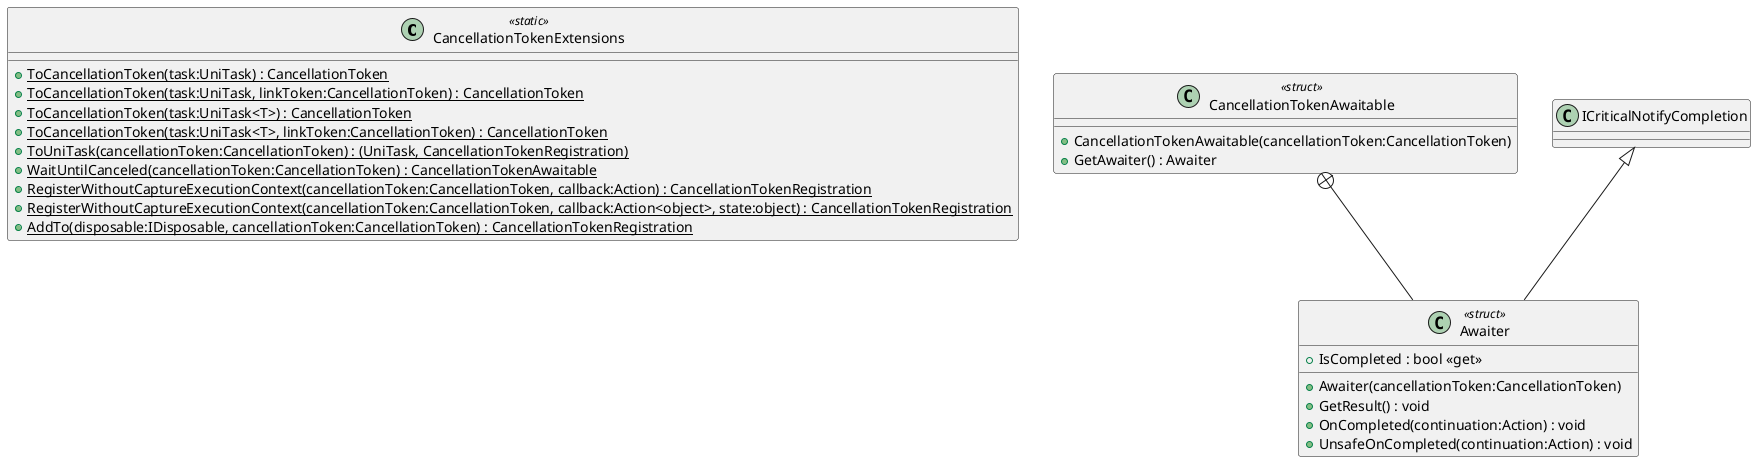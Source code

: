 @startuml
class CancellationTokenExtensions <<static>> {
    + {static} ToCancellationToken(task:UniTask) : CancellationToken
    + {static} ToCancellationToken(task:UniTask, linkToken:CancellationToken) : CancellationToken
    + {static} ToCancellationToken(task:UniTask<T>) : CancellationToken
    + {static} ToCancellationToken(task:UniTask<T>, linkToken:CancellationToken) : CancellationToken
    + {static} ToUniTask(cancellationToken:CancellationToken) : (UniTask, CancellationTokenRegistration)
    + {static} WaitUntilCanceled(cancellationToken:CancellationToken) : CancellationTokenAwaitable
    + {static} RegisterWithoutCaptureExecutionContext(cancellationToken:CancellationToken, callback:Action) : CancellationTokenRegistration
    + {static} RegisterWithoutCaptureExecutionContext(cancellationToken:CancellationToken, callback:Action<object>, state:object) : CancellationTokenRegistration
    + {static} AddTo(disposable:IDisposable, cancellationToken:CancellationToken) : CancellationTokenRegistration
}
class CancellationTokenAwaitable <<struct>> {
    + CancellationTokenAwaitable(cancellationToken:CancellationToken)
    + GetAwaiter() : Awaiter
}
class Awaiter <<struct>> {
    + Awaiter(cancellationToken:CancellationToken)
    + IsCompleted : bool <<get>>
    + GetResult() : void
    + OnCompleted(continuation:Action) : void
    + UnsafeOnCompleted(continuation:Action) : void
}
CancellationTokenAwaitable +-- Awaiter
ICriticalNotifyCompletion <|-- Awaiter
@enduml
